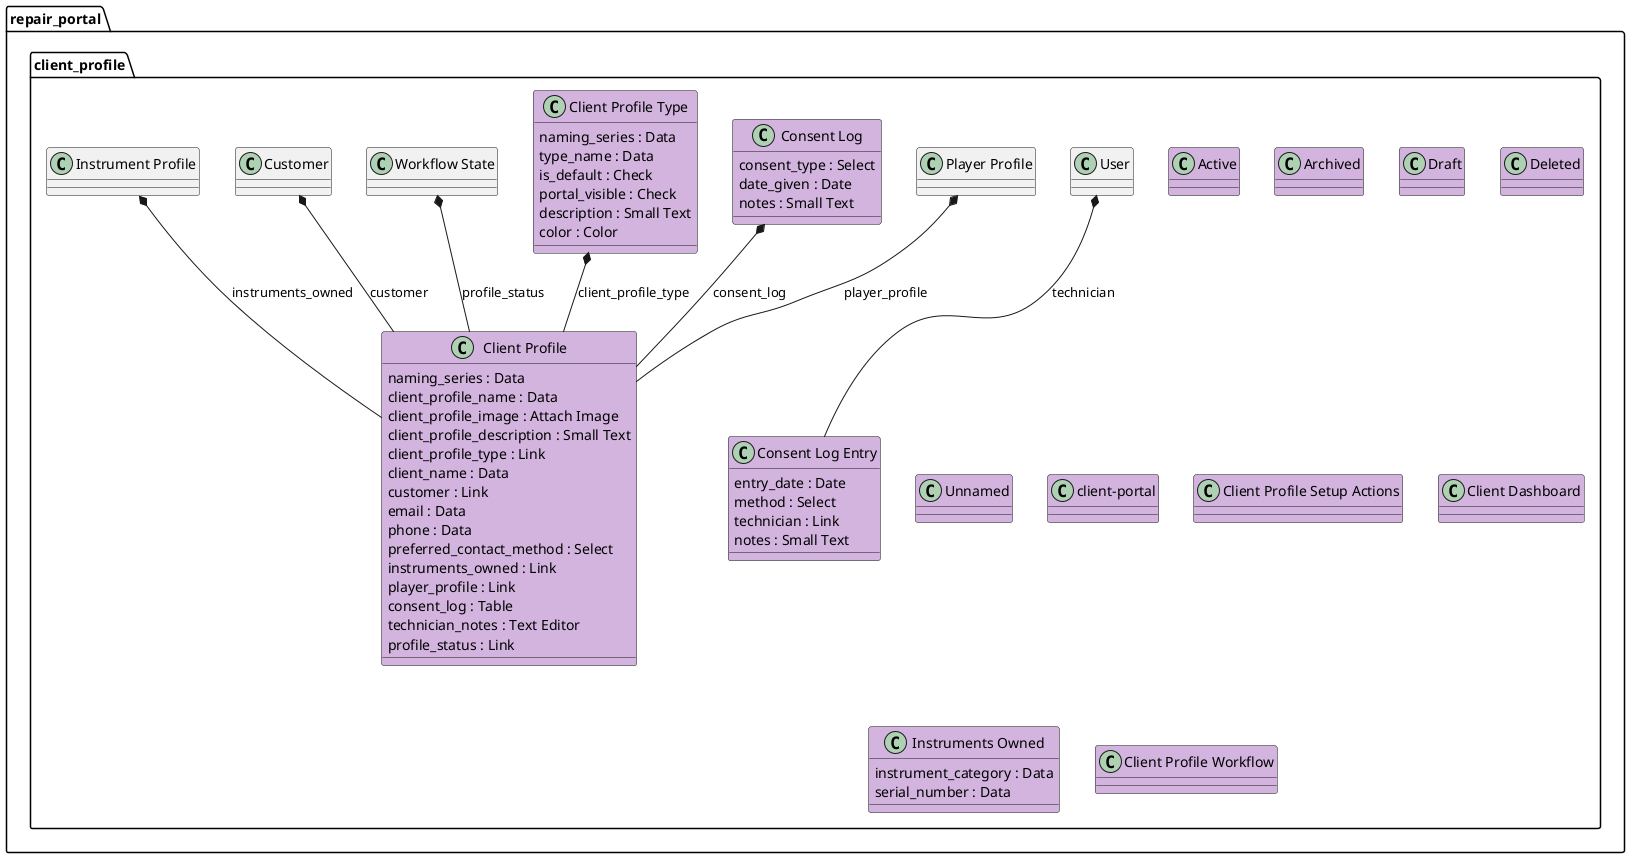@startuml
package repair_portal.client_profile <<Folder>> {
class "Active" #D2B4DE {
}
class "Archived" #D2B4DE {
}
class "Draft" #D2B4DE {
}
class "Deleted" #D2B4DE {
}
class "Client Profile" #D2B4DE {
}
class "Unnamed" #D2B4DE {
}
class "client-portal" #D2B4DE {
}
class "Client Profile Setup Actions" #D2B4DE {
}
class "Client Dashboard" #D2B4DE {
}
class "Consent Log" #D2B4DE {
  consent_type : Select
  date_given : Date
  notes : Small Text
}
class "Client Profile Type" #D2B4DE {
  naming_series : Data
  type_name : Data
  is_default : Check
  portal_visible : Check
  description : Small Text
  color : Color
}
"User" *-- "Consent Log Entry" : technician
class "Consent Log Entry" #D2B4DE {
  entry_date : Date
  method : Select
  technician : Link
  notes : Small Text
}
"Client Profile Type" *-- "Client Profile" : client_profile_type
"Customer" *-- "Client Profile" : customer
"Instrument Profile" *-- "Client Profile" : instruments_owned
"Player Profile" *-- "Client Profile" : player_profile
"Consent Log" *-- "Client Profile" : consent_log
"Workflow State" *-- "Client Profile" : profile_status
class "Client Profile" #D2B4DE {
  naming_series : Data
  client_profile_name : Data
  client_profile_image : Attach Image
  client_profile_description : Small Text
  client_profile_type : Link
  client_name : Data
  customer : Link
  email : Data
  phone : Data
  preferred_contact_method : Select
  instruments_owned : Link
  player_profile : Link
  consent_log : Table
  technician_notes : Text Editor
  profile_status : Link
}
class "Instruments Owned" #D2B4DE {
  instrument_category : Data
  serial_number : Data
}
class "Client Profile Workflow" #D2B4DE {
}
}
@enduml